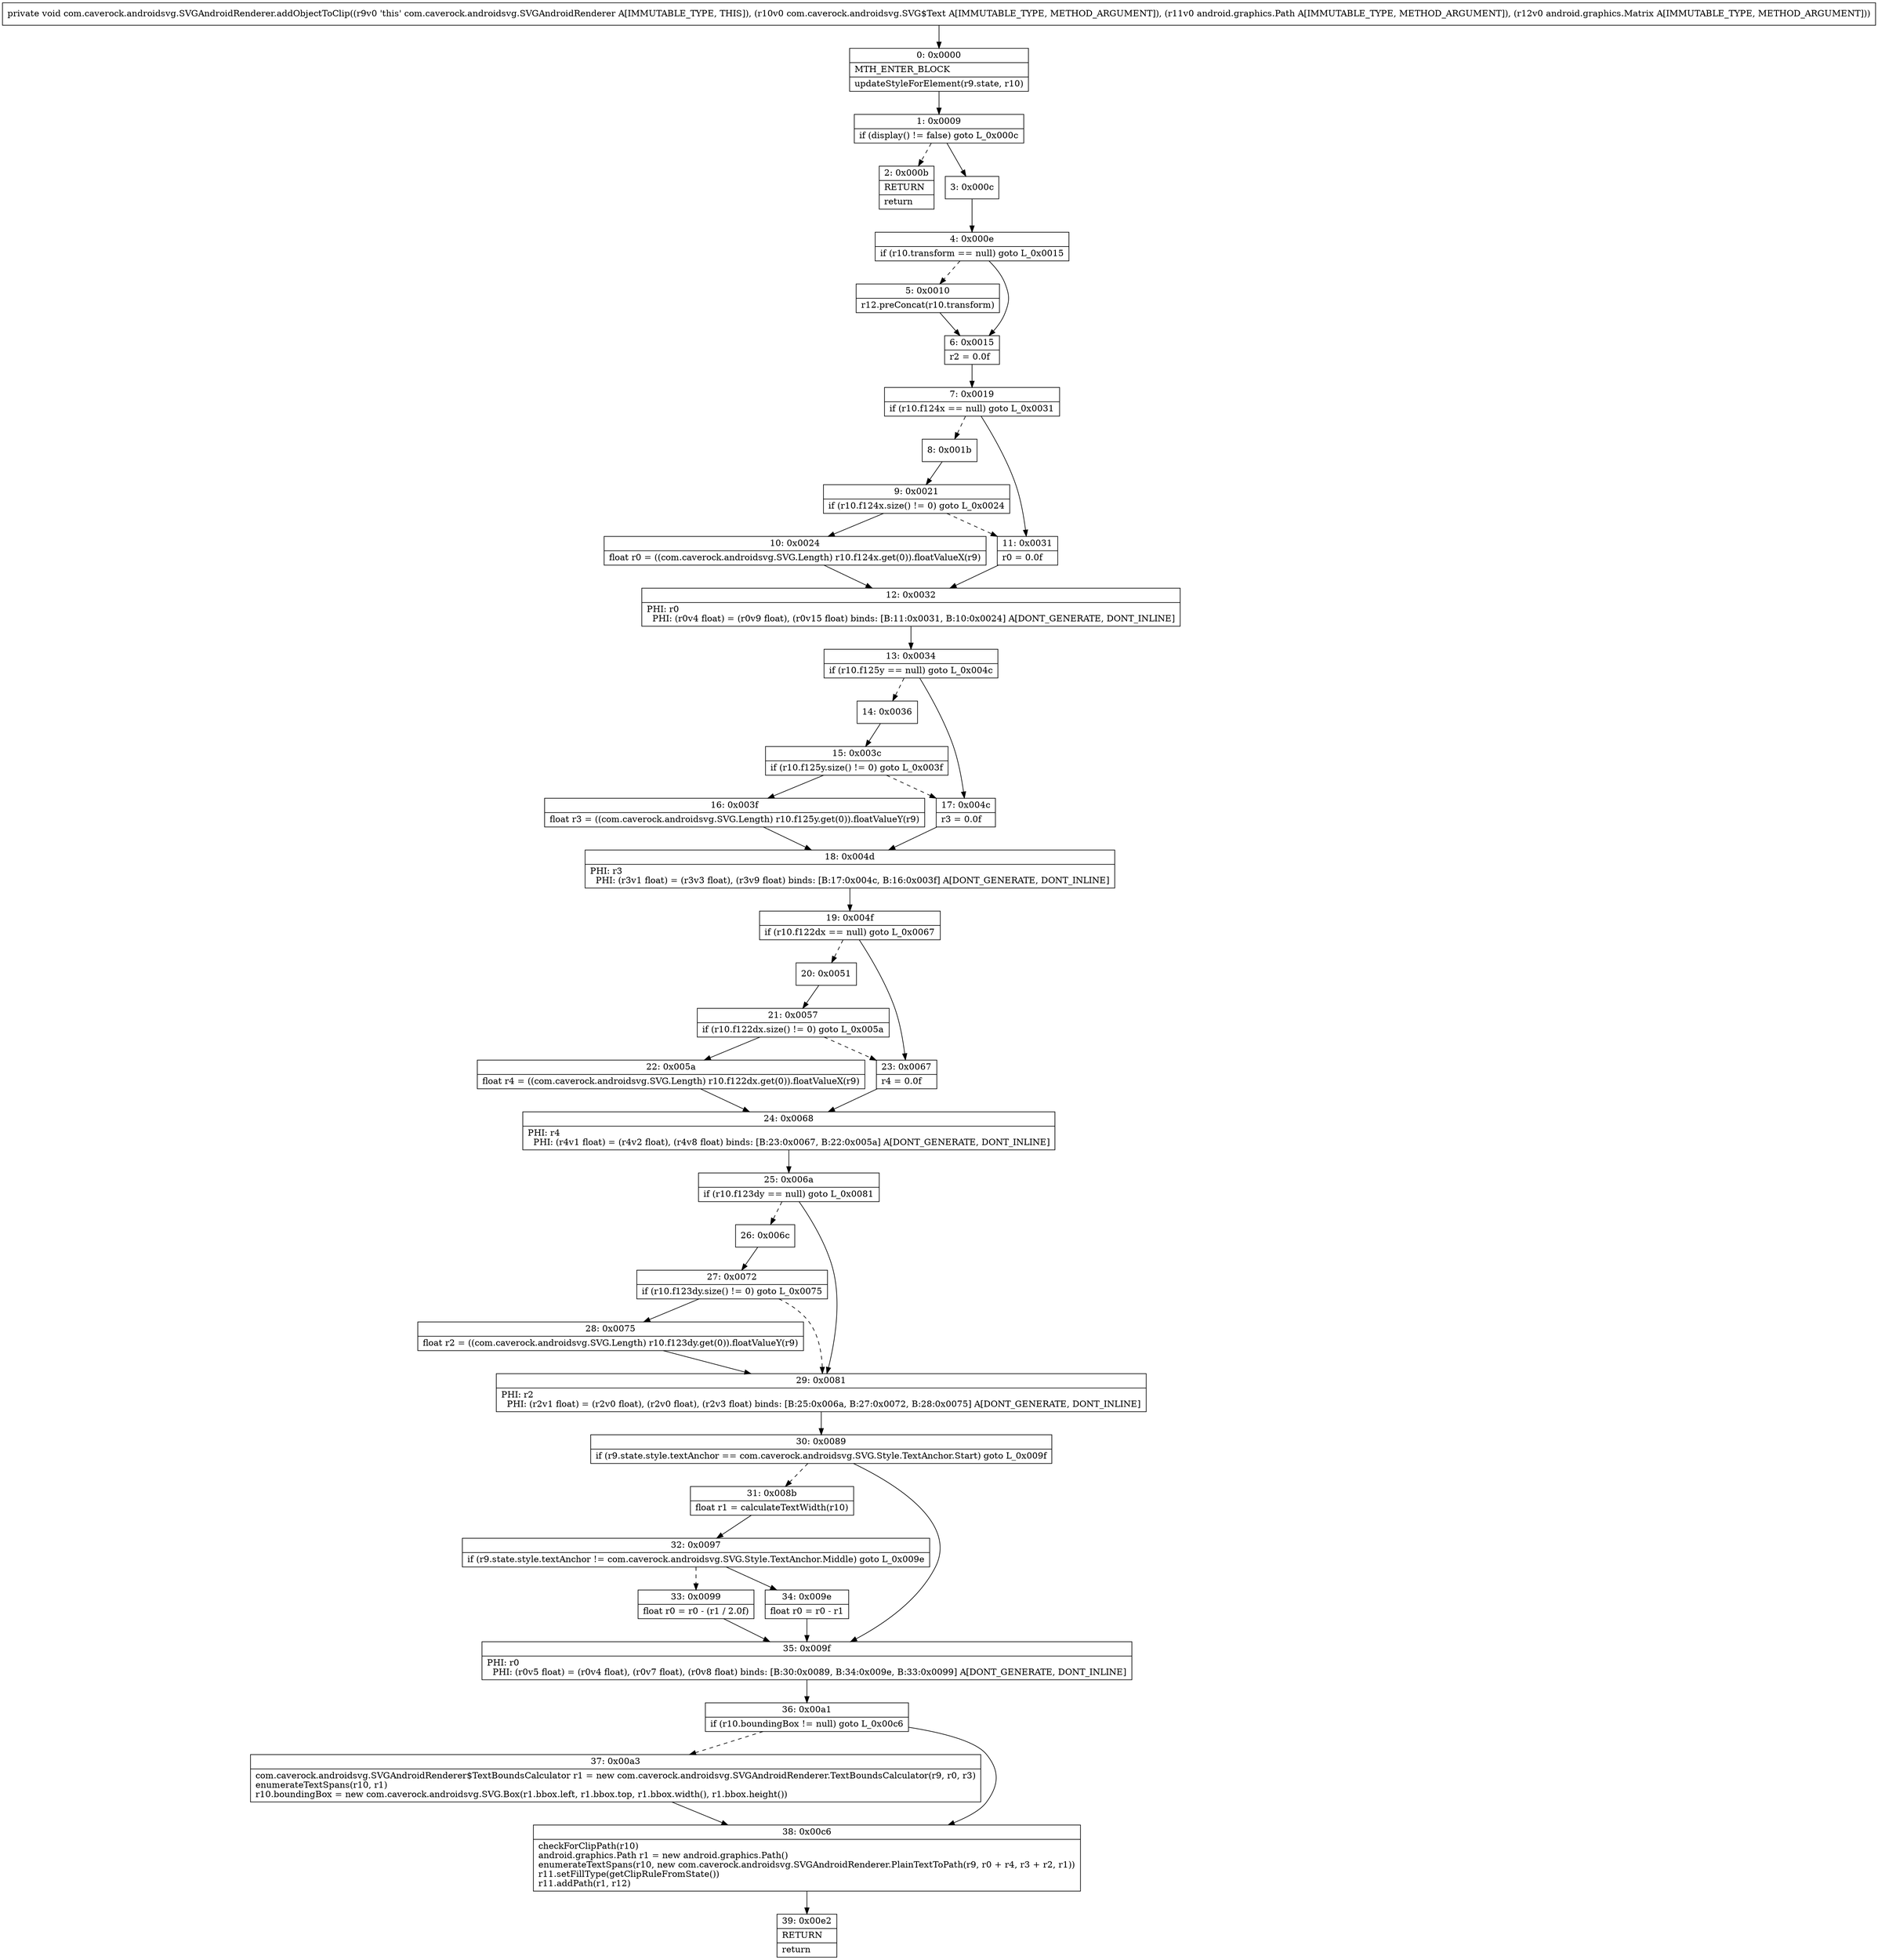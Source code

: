digraph "CFG forcom.caverock.androidsvg.SVGAndroidRenderer.addObjectToClip(Lcom\/caverock\/androidsvg\/SVG$Text;Landroid\/graphics\/Path;Landroid\/graphics\/Matrix;)V" {
Node_0 [shape=record,label="{0\:\ 0x0000|MTH_ENTER_BLOCK\l|updateStyleForElement(r9.state, r10)\l}"];
Node_1 [shape=record,label="{1\:\ 0x0009|if (display() != false) goto L_0x000c\l}"];
Node_2 [shape=record,label="{2\:\ 0x000b|RETURN\l|return\l}"];
Node_3 [shape=record,label="{3\:\ 0x000c}"];
Node_4 [shape=record,label="{4\:\ 0x000e|if (r10.transform == null) goto L_0x0015\l}"];
Node_5 [shape=record,label="{5\:\ 0x0010|r12.preConcat(r10.transform)\l}"];
Node_6 [shape=record,label="{6\:\ 0x0015|r2 = 0.0f\l}"];
Node_7 [shape=record,label="{7\:\ 0x0019|if (r10.f124x == null) goto L_0x0031\l}"];
Node_8 [shape=record,label="{8\:\ 0x001b}"];
Node_9 [shape=record,label="{9\:\ 0x0021|if (r10.f124x.size() != 0) goto L_0x0024\l}"];
Node_10 [shape=record,label="{10\:\ 0x0024|float r0 = ((com.caverock.androidsvg.SVG.Length) r10.f124x.get(0)).floatValueX(r9)\l}"];
Node_11 [shape=record,label="{11\:\ 0x0031|r0 = 0.0f\l}"];
Node_12 [shape=record,label="{12\:\ 0x0032|PHI: r0 \l  PHI: (r0v4 float) = (r0v9 float), (r0v15 float) binds: [B:11:0x0031, B:10:0x0024] A[DONT_GENERATE, DONT_INLINE]\l}"];
Node_13 [shape=record,label="{13\:\ 0x0034|if (r10.f125y == null) goto L_0x004c\l}"];
Node_14 [shape=record,label="{14\:\ 0x0036}"];
Node_15 [shape=record,label="{15\:\ 0x003c|if (r10.f125y.size() != 0) goto L_0x003f\l}"];
Node_16 [shape=record,label="{16\:\ 0x003f|float r3 = ((com.caverock.androidsvg.SVG.Length) r10.f125y.get(0)).floatValueY(r9)\l}"];
Node_17 [shape=record,label="{17\:\ 0x004c|r3 = 0.0f\l}"];
Node_18 [shape=record,label="{18\:\ 0x004d|PHI: r3 \l  PHI: (r3v1 float) = (r3v3 float), (r3v9 float) binds: [B:17:0x004c, B:16:0x003f] A[DONT_GENERATE, DONT_INLINE]\l}"];
Node_19 [shape=record,label="{19\:\ 0x004f|if (r10.f122dx == null) goto L_0x0067\l}"];
Node_20 [shape=record,label="{20\:\ 0x0051}"];
Node_21 [shape=record,label="{21\:\ 0x0057|if (r10.f122dx.size() != 0) goto L_0x005a\l}"];
Node_22 [shape=record,label="{22\:\ 0x005a|float r4 = ((com.caverock.androidsvg.SVG.Length) r10.f122dx.get(0)).floatValueX(r9)\l}"];
Node_23 [shape=record,label="{23\:\ 0x0067|r4 = 0.0f\l}"];
Node_24 [shape=record,label="{24\:\ 0x0068|PHI: r4 \l  PHI: (r4v1 float) = (r4v2 float), (r4v8 float) binds: [B:23:0x0067, B:22:0x005a] A[DONT_GENERATE, DONT_INLINE]\l}"];
Node_25 [shape=record,label="{25\:\ 0x006a|if (r10.f123dy == null) goto L_0x0081\l}"];
Node_26 [shape=record,label="{26\:\ 0x006c}"];
Node_27 [shape=record,label="{27\:\ 0x0072|if (r10.f123dy.size() != 0) goto L_0x0075\l}"];
Node_28 [shape=record,label="{28\:\ 0x0075|float r2 = ((com.caverock.androidsvg.SVG.Length) r10.f123dy.get(0)).floatValueY(r9)\l}"];
Node_29 [shape=record,label="{29\:\ 0x0081|PHI: r2 \l  PHI: (r2v1 float) = (r2v0 float), (r2v0 float), (r2v3 float) binds: [B:25:0x006a, B:27:0x0072, B:28:0x0075] A[DONT_GENERATE, DONT_INLINE]\l}"];
Node_30 [shape=record,label="{30\:\ 0x0089|if (r9.state.style.textAnchor == com.caverock.androidsvg.SVG.Style.TextAnchor.Start) goto L_0x009f\l}"];
Node_31 [shape=record,label="{31\:\ 0x008b|float r1 = calculateTextWidth(r10)\l}"];
Node_32 [shape=record,label="{32\:\ 0x0097|if (r9.state.style.textAnchor != com.caverock.androidsvg.SVG.Style.TextAnchor.Middle) goto L_0x009e\l}"];
Node_33 [shape=record,label="{33\:\ 0x0099|float r0 = r0 \- (r1 \/ 2.0f)\l}"];
Node_34 [shape=record,label="{34\:\ 0x009e|float r0 = r0 \- r1\l}"];
Node_35 [shape=record,label="{35\:\ 0x009f|PHI: r0 \l  PHI: (r0v5 float) = (r0v4 float), (r0v7 float), (r0v8 float) binds: [B:30:0x0089, B:34:0x009e, B:33:0x0099] A[DONT_GENERATE, DONT_INLINE]\l}"];
Node_36 [shape=record,label="{36\:\ 0x00a1|if (r10.boundingBox != null) goto L_0x00c6\l}"];
Node_37 [shape=record,label="{37\:\ 0x00a3|com.caverock.androidsvg.SVGAndroidRenderer$TextBoundsCalculator r1 = new com.caverock.androidsvg.SVGAndroidRenderer.TextBoundsCalculator(r9, r0, r3)\lenumerateTextSpans(r10, r1)\lr10.boundingBox = new com.caverock.androidsvg.SVG.Box(r1.bbox.left, r1.bbox.top, r1.bbox.width(), r1.bbox.height())\l}"];
Node_38 [shape=record,label="{38\:\ 0x00c6|checkForClipPath(r10)\landroid.graphics.Path r1 = new android.graphics.Path()\lenumerateTextSpans(r10, new com.caverock.androidsvg.SVGAndroidRenderer.PlainTextToPath(r9, r0 + r4, r3 + r2, r1))\lr11.setFillType(getClipRuleFromState())\lr11.addPath(r1, r12)\l}"];
Node_39 [shape=record,label="{39\:\ 0x00e2|RETURN\l|return\l}"];
MethodNode[shape=record,label="{private void com.caverock.androidsvg.SVGAndroidRenderer.addObjectToClip((r9v0 'this' com.caverock.androidsvg.SVGAndroidRenderer A[IMMUTABLE_TYPE, THIS]), (r10v0 com.caverock.androidsvg.SVG$Text A[IMMUTABLE_TYPE, METHOD_ARGUMENT]), (r11v0 android.graphics.Path A[IMMUTABLE_TYPE, METHOD_ARGUMENT]), (r12v0 android.graphics.Matrix A[IMMUTABLE_TYPE, METHOD_ARGUMENT])) }"];
MethodNode -> Node_0;
Node_0 -> Node_1;
Node_1 -> Node_2[style=dashed];
Node_1 -> Node_3;
Node_3 -> Node_4;
Node_4 -> Node_5[style=dashed];
Node_4 -> Node_6;
Node_5 -> Node_6;
Node_6 -> Node_7;
Node_7 -> Node_8[style=dashed];
Node_7 -> Node_11;
Node_8 -> Node_9;
Node_9 -> Node_10;
Node_9 -> Node_11[style=dashed];
Node_10 -> Node_12;
Node_11 -> Node_12;
Node_12 -> Node_13;
Node_13 -> Node_14[style=dashed];
Node_13 -> Node_17;
Node_14 -> Node_15;
Node_15 -> Node_16;
Node_15 -> Node_17[style=dashed];
Node_16 -> Node_18;
Node_17 -> Node_18;
Node_18 -> Node_19;
Node_19 -> Node_20[style=dashed];
Node_19 -> Node_23;
Node_20 -> Node_21;
Node_21 -> Node_22;
Node_21 -> Node_23[style=dashed];
Node_22 -> Node_24;
Node_23 -> Node_24;
Node_24 -> Node_25;
Node_25 -> Node_26[style=dashed];
Node_25 -> Node_29;
Node_26 -> Node_27;
Node_27 -> Node_28;
Node_27 -> Node_29[style=dashed];
Node_28 -> Node_29;
Node_29 -> Node_30;
Node_30 -> Node_31[style=dashed];
Node_30 -> Node_35;
Node_31 -> Node_32;
Node_32 -> Node_33[style=dashed];
Node_32 -> Node_34;
Node_33 -> Node_35;
Node_34 -> Node_35;
Node_35 -> Node_36;
Node_36 -> Node_37[style=dashed];
Node_36 -> Node_38;
Node_37 -> Node_38;
Node_38 -> Node_39;
}

